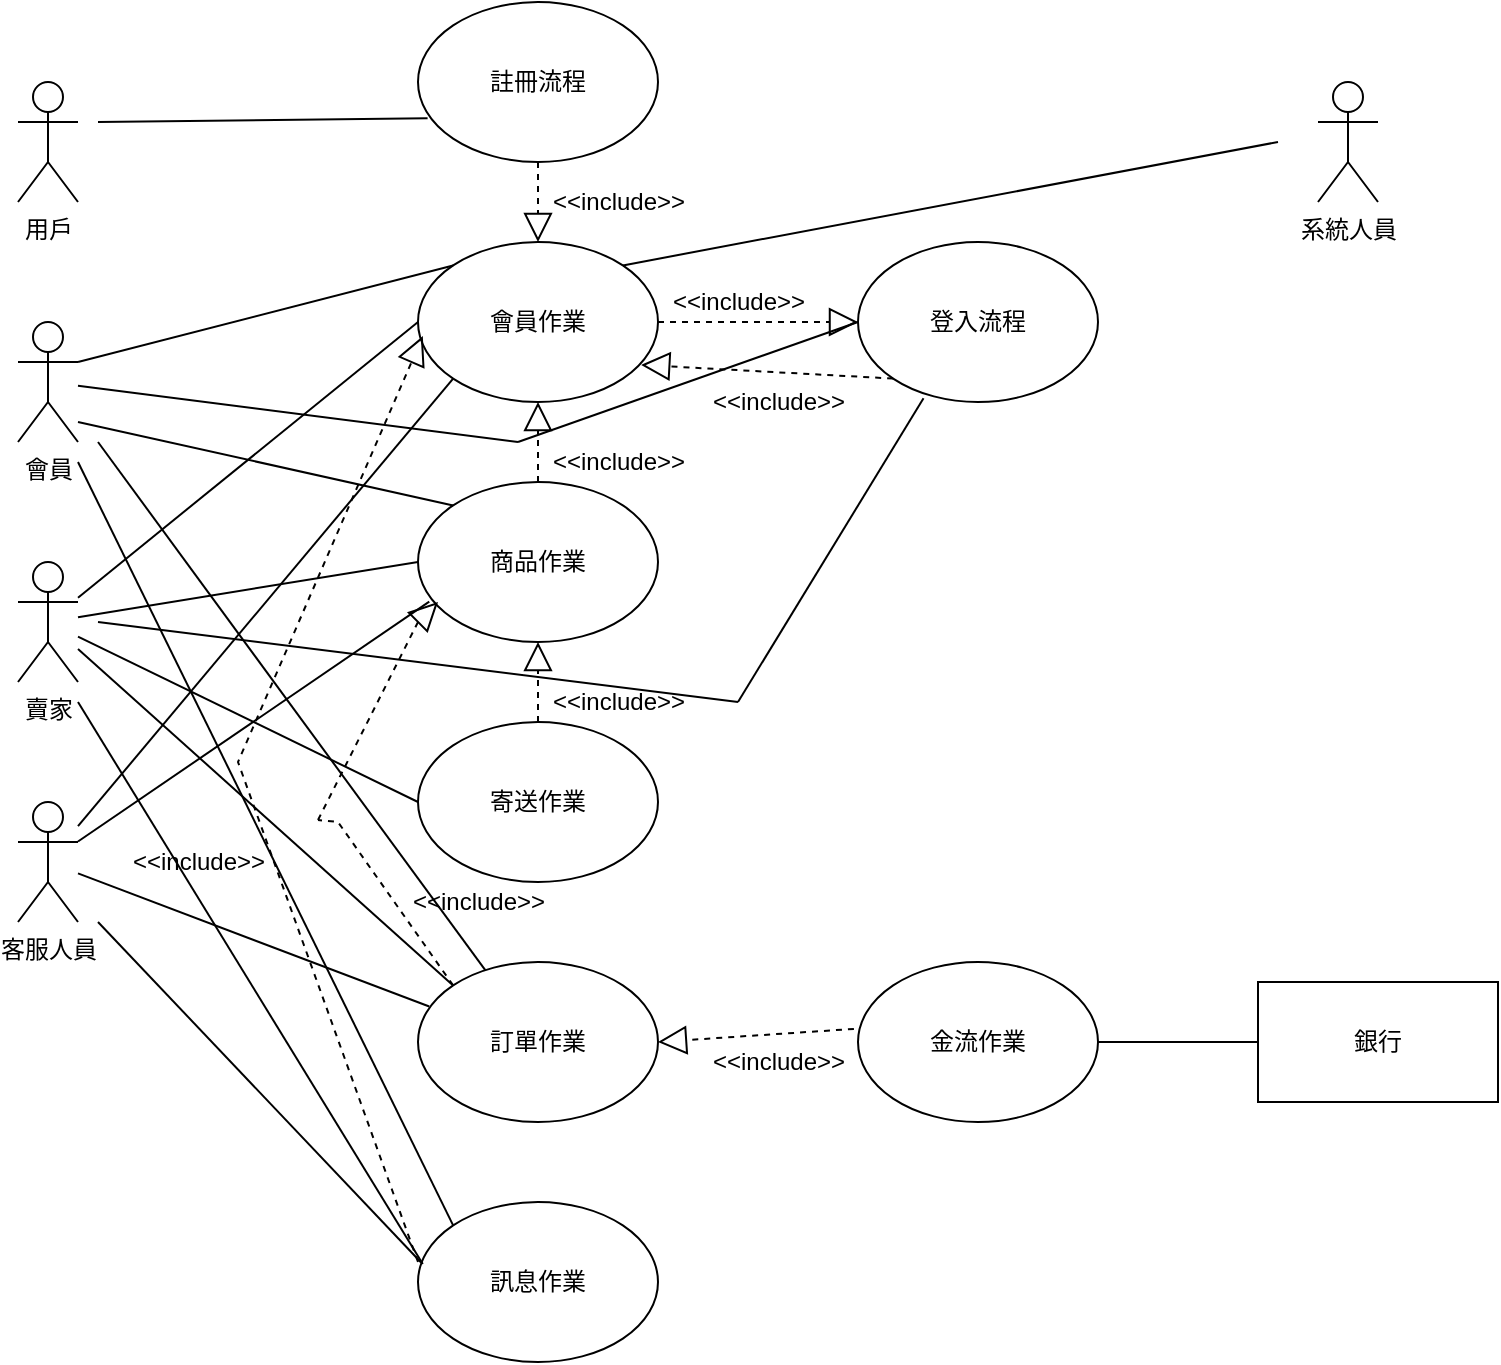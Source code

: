 <mxfile version="20.0.0" type="device"><diagram id="HyzAriFUb32nwJXd-urK" name="Page-1"><mxGraphModel dx="1276" dy="579" grid="1" gridSize="10" guides="1" tooltips="1" connect="1" arrows="1" fold="1" page="1" pageScale="1" pageWidth="827" pageHeight="1169" math="0" shadow="0"><root><mxCell id="0"/><mxCell id="1" parent="0"/><mxCell id="jX6mp6hjclVk1hOR7yzf-1" value="用戶" style="shape=umlActor;verticalLabelPosition=bottom;verticalAlign=top;html=1;outlineConnect=0;" parent="1" vertex="1"><mxGeometry x="70" y="40" width="30" height="60" as="geometry"/></mxCell><mxCell id="jX6mp6hjclVk1hOR7yzf-2" value="會員" style="shape=umlActor;verticalLabelPosition=bottom;verticalAlign=top;html=1;outlineConnect=0;" parent="1" vertex="1"><mxGeometry x="70" y="160" width="30" height="60" as="geometry"/></mxCell><mxCell id="jX6mp6hjclVk1hOR7yzf-6" value="註冊流程" style="ellipse;whiteSpace=wrap;html=1;" parent="1" vertex="1"><mxGeometry x="270" width="120" height="80" as="geometry"/></mxCell><mxCell id="jX6mp6hjclVk1hOR7yzf-7" value="會員作業" style="ellipse;whiteSpace=wrap;html=1;" parent="1" vertex="1"><mxGeometry x="270" y="120" width="120" height="80" as="geometry"/></mxCell><mxCell id="jX6mp6hjclVk1hOR7yzf-8" value="商品作業" style="ellipse;whiteSpace=wrap;html=1;" parent="1" vertex="1"><mxGeometry x="270" y="240" width="120" height="80" as="geometry"/></mxCell><mxCell id="jX6mp6hjclVk1hOR7yzf-9" value="寄送作業" style="ellipse;whiteSpace=wrap;html=1;" parent="1" vertex="1"><mxGeometry x="270" y="360" width="120" height="80" as="geometry"/></mxCell><mxCell id="jX6mp6hjclVk1hOR7yzf-10" value="訂單作業" style="ellipse;whiteSpace=wrap;html=1;" parent="1" vertex="1"><mxGeometry x="270" y="480" width="120" height="80" as="geometry"/></mxCell><mxCell id="jX6mp6hjclVk1hOR7yzf-11" value="訊息作業" style="ellipse;whiteSpace=wrap;html=1;" parent="1" vertex="1"><mxGeometry x="270" y="600" width="120" height="80" as="geometry"/></mxCell><mxCell id="jX6mp6hjclVk1hOR7yzf-12" value="" style="endArrow=none;html=1;rounded=0;exitX=0.04;exitY=0.727;exitDx=0;exitDy=0;exitPerimeter=0;" parent="1" source="jX6mp6hjclVk1hOR7yzf-6" edge="1"><mxGeometry width="50" height="50" relative="1" as="geometry"><mxPoint x="440" y="340" as="sourcePoint"/><mxPoint x="110" y="60" as="targetPoint"/></mxGeometry></mxCell><mxCell id="EmDVGWkI-kgGzwY6dYBs-1" value="金流作業" style="ellipse;whiteSpace=wrap;html=1;" vertex="1" parent="1"><mxGeometry x="490" y="480" width="120" height="80" as="geometry"/></mxCell><mxCell id="EmDVGWkI-kgGzwY6dYBs-2" value="登入流程" style="ellipse;whiteSpace=wrap;html=1;" vertex="1" parent="1"><mxGeometry x="490" y="120" width="120" height="80" as="geometry"/></mxCell><mxCell id="EmDVGWkI-kgGzwY6dYBs-3" value="賣家" style="shape=umlActor;verticalLabelPosition=bottom;verticalAlign=top;html=1;outlineConnect=0;" vertex="1" parent="1"><mxGeometry x="70" y="280" width="30" height="60" as="geometry"/></mxCell><mxCell id="EmDVGWkI-kgGzwY6dYBs-4" value="客服人員" style="shape=umlActor;verticalLabelPosition=bottom;verticalAlign=top;html=1;outlineConnect=0;" vertex="1" parent="1"><mxGeometry x="70" y="400" width="30" height="60" as="geometry"/></mxCell><mxCell id="EmDVGWkI-kgGzwY6dYBs-5" value="" style="endArrow=none;html=1;rounded=0;exitX=1;exitY=0.333;exitDx=0;exitDy=0;exitPerimeter=0;entryX=0;entryY=0;entryDx=0;entryDy=0;" edge="1" parent="1" source="jX6mp6hjclVk1hOR7yzf-2" target="jX6mp6hjclVk1hOR7yzf-7"><mxGeometry width="50" height="50" relative="1" as="geometry"><mxPoint x="390" y="250" as="sourcePoint"/><mxPoint x="440" y="200" as="targetPoint"/></mxGeometry></mxCell><mxCell id="EmDVGWkI-kgGzwY6dYBs-6" value="" style="endArrow=none;html=1;rounded=0;" edge="1" parent="1" source="jX6mp6hjclVk1hOR7yzf-2"><mxGeometry width="50" height="50" relative="1" as="geometry"><mxPoint x="390" y="250" as="sourcePoint"/><mxPoint x="320" y="220" as="targetPoint"/></mxGeometry></mxCell><mxCell id="EmDVGWkI-kgGzwY6dYBs-7" value="" style="endArrow=none;html=1;rounded=0;entryX=0;entryY=0.5;entryDx=0;entryDy=0;" edge="1" parent="1" target="EmDVGWkI-kgGzwY6dYBs-2"><mxGeometry width="50" height="50" relative="1" as="geometry"><mxPoint x="320" y="220" as="sourcePoint"/><mxPoint x="440" y="200" as="targetPoint"/></mxGeometry></mxCell><mxCell id="EmDVGWkI-kgGzwY6dYBs-8" value="" style="endArrow=none;html=1;rounded=0;entryX=0;entryY=0;entryDx=0;entryDy=0;" edge="1" parent="1" target="jX6mp6hjclVk1hOR7yzf-8"><mxGeometry width="50" height="50" relative="1" as="geometry"><mxPoint x="100" y="210" as="sourcePoint"/><mxPoint x="440" y="200" as="targetPoint"/></mxGeometry></mxCell><mxCell id="EmDVGWkI-kgGzwY6dYBs-9" value="" style="endArrow=none;html=1;rounded=0;" edge="1" parent="1" source="jX6mp6hjclVk1hOR7yzf-10"><mxGeometry width="50" height="50" relative="1" as="geometry"><mxPoint x="390" y="250" as="sourcePoint"/><mxPoint x="110" y="220" as="targetPoint"/></mxGeometry></mxCell><mxCell id="EmDVGWkI-kgGzwY6dYBs-10" value="" style="endArrow=none;html=1;rounded=0;exitX=0;exitY=0;exitDx=0;exitDy=0;" edge="1" parent="1" source="jX6mp6hjclVk1hOR7yzf-11"><mxGeometry width="50" height="50" relative="1" as="geometry"><mxPoint x="390" y="420" as="sourcePoint"/><mxPoint x="100" y="230" as="targetPoint"/></mxGeometry></mxCell><mxCell id="EmDVGWkI-kgGzwY6dYBs-11" value="" style="endArrow=none;html=1;rounded=0;entryX=0;entryY=0.5;entryDx=0;entryDy=0;" edge="1" parent="1" source="EmDVGWkI-kgGzwY6dYBs-3" target="jX6mp6hjclVk1hOR7yzf-7"><mxGeometry width="50" height="50" relative="1" as="geometry"><mxPoint x="390" y="420" as="sourcePoint"/><mxPoint x="440" y="370" as="targetPoint"/></mxGeometry></mxCell><mxCell id="EmDVGWkI-kgGzwY6dYBs-12" value="" style="endArrow=none;html=1;rounded=0;entryX=0;entryY=0.5;entryDx=0;entryDy=0;" edge="1" parent="1" source="EmDVGWkI-kgGzwY6dYBs-3" target="jX6mp6hjclVk1hOR7yzf-8"><mxGeometry width="50" height="50" relative="1" as="geometry"><mxPoint x="390" y="360" as="sourcePoint"/><mxPoint x="440" y="310" as="targetPoint"/></mxGeometry></mxCell><mxCell id="EmDVGWkI-kgGzwY6dYBs-13" value="" style="endArrow=none;html=1;rounded=0;exitX=0;exitY=0.5;exitDx=0;exitDy=0;" edge="1" parent="1" source="jX6mp6hjclVk1hOR7yzf-9" target="EmDVGWkI-kgGzwY6dYBs-3"><mxGeometry width="50" height="50" relative="1" as="geometry"><mxPoint x="390" y="360" as="sourcePoint"/><mxPoint x="440" y="310" as="targetPoint"/></mxGeometry></mxCell><mxCell id="EmDVGWkI-kgGzwY6dYBs-14" value="" style="endArrow=none;html=1;rounded=0;exitX=0;exitY=0;exitDx=0;exitDy=0;" edge="1" parent="1" source="jX6mp6hjclVk1hOR7yzf-10" target="EmDVGWkI-kgGzwY6dYBs-3"><mxGeometry width="50" height="50" relative="1" as="geometry"><mxPoint x="390" y="360" as="sourcePoint"/><mxPoint x="440" y="310" as="targetPoint"/></mxGeometry></mxCell><mxCell id="EmDVGWkI-kgGzwY6dYBs-15" value="" style="endArrow=none;html=1;rounded=0;entryX=0.02;entryY=0.388;entryDx=0;entryDy=0;entryPerimeter=0;" edge="1" parent="1" target="jX6mp6hjclVk1hOR7yzf-11"><mxGeometry width="50" height="50" relative="1" as="geometry"><mxPoint x="100" y="350" as="sourcePoint"/><mxPoint x="440" y="310" as="targetPoint"/><Array as="points"/></mxGeometry></mxCell><mxCell id="EmDVGWkI-kgGzwY6dYBs-16" value="" style="endArrow=none;html=1;rounded=0;entryX=0;entryY=1;entryDx=0;entryDy=0;" edge="1" parent="1" source="EmDVGWkI-kgGzwY6dYBs-4" target="jX6mp6hjclVk1hOR7yzf-7"><mxGeometry width="50" height="50" relative="1" as="geometry"><mxPoint x="390" y="440" as="sourcePoint"/><mxPoint x="440" y="390" as="targetPoint"/></mxGeometry></mxCell><mxCell id="EmDVGWkI-kgGzwY6dYBs-17" value="" style="endArrow=none;html=1;rounded=0;entryX=0.047;entryY=0.748;entryDx=0;entryDy=0;entryPerimeter=0;" edge="1" parent="1" source="EmDVGWkI-kgGzwY6dYBs-4" target="jX6mp6hjclVk1hOR7yzf-8"><mxGeometry width="50" height="50" relative="1" as="geometry"><mxPoint x="390" y="440" as="sourcePoint"/><mxPoint x="440" y="390" as="targetPoint"/></mxGeometry></mxCell><mxCell id="EmDVGWkI-kgGzwY6dYBs-18" value="" style="endArrow=none;html=1;rounded=0;entryX=0.047;entryY=0.278;entryDx=0;entryDy=0;entryPerimeter=0;" edge="1" parent="1" source="EmDVGWkI-kgGzwY6dYBs-4" target="jX6mp6hjclVk1hOR7yzf-10"><mxGeometry width="50" height="50" relative="1" as="geometry"><mxPoint x="390" y="440" as="sourcePoint"/><mxPoint x="440" y="390" as="targetPoint"/></mxGeometry></mxCell><mxCell id="EmDVGWkI-kgGzwY6dYBs-19" value="" style="endArrow=none;html=1;rounded=0;exitX=0.013;exitY=0.378;exitDx=0;exitDy=0;exitPerimeter=0;" edge="1" parent="1" source="jX6mp6hjclVk1hOR7yzf-11"><mxGeometry width="50" height="50" relative="1" as="geometry"><mxPoint x="390" y="440" as="sourcePoint"/><mxPoint x="110" y="460" as="targetPoint"/></mxGeometry></mxCell><mxCell id="EmDVGWkI-kgGzwY6dYBs-20" value="" style="endArrow=none;html=1;rounded=0;" edge="1" parent="1"><mxGeometry width="50" height="50" relative="1" as="geometry"><mxPoint x="430" y="350" as="sourcePoint"/><mxPoint x="110" y="310" as="targetPoint"/></mxGeometry></mxCell><mxCell id="EmDVGWkI-kgGzwY6dYBs-21" value="" style="endArrow=none;html=1;rounded=0;entryX=0.273;entryY=0.977;entryDx=0;entryDy=0;entryPerimeter=0;" edge="1" parent="1" target="EmDVGWkI-kgGzwY6dYBs-2"><mxGeometry width="50" height="50" relative="1" as="geometry"><mxPoint x="430" y="350" as="sourcePoint"/><mxPoint x="480" y="320" as="targetPoint"/></mxGeometry></mxCell><mxCell id="EmDVGWkI-kgGzwY6dYBs-22" value="系統人員" style="shape=umlActor;verticalLabelPosition=bottom;verticalAlign=top;html=1;outlineConnect=0;" vertex="1" parent="1"><mxGeometry x="720" y="40" width="30" height="60" as="geometry"/></mxCell><mxCell id="EmDVGWkI-kgGzwY6dYBs-24" value="" style="endArrow=none;html=1;rounded=0;exitX=1;exitY=0;exitDx=0;exitDy=0;" edge="1" parent="1" source="jX6mp6hjclVk1hOR7yzf-7"><mxGeometry width="50" height="50" relative="1" as="geometry"><mxPoint x="390" y="340" as="sourcePoint"/><mxPoint x="700" y="70" as="targetPoint"/></mxGeometry></mxCell><mxCell id="EmDVGWkI-kgGzwY6dYBs-26" value="" style="endArrow=block;dashed=1;endFill=0;endSize=12;html=1;rounded=0;entryX=0.02;entryY=0.588;entryDx=0;entryDy=0;entryPerimeter=0;" edge="1" parent="1" target="jX6mp6hjclVk1hOR7yzf-7"><mxGeometry width="160" relative="1" as="geometry"><mxPoint x="270" y="630" as="sourcePoint"/><mxPoint x="490" y="320" as="targetPoint"/><Array as="points"><mxPoint x="180" y="380"/></Array></mxGeometry></mxCell><mxCell id="EmDVGWkI-kgGzwY6dYBs-27" value="" style="endArrow=block;dashed=1;endFill=0;endSize=12;html=1;rounded=0;exitX=0;exitY=0;exitDx=0;exitDy=0;startArrow=none;" edge="1" parent="1"><mxGeometry width="160" relative="1" as="geometry"><mxPoint x="220" y="409" as="sourcePoint"/><mxPoint x="280" y="300" as="targetPoint"/><Array as="points"><mxPoint x="270" y="310"/></Array></mxGeometry></mxCell><mxCell id="EmDVGWkI-kgGzwY6dYBs-28" value="" style="endArrow=block;dashed=1;endFill=0;endSize=12;html=1;rounded=0;exitX=0.5;exitY=0;exitDx=0;exitDy=0;entryX=0.5;entryY=1;entryDx=0;entryDy=0;" edge="1" parent="1" source="jX6mp6hjclVk1hOR7yzf-9" target="jX6mp6hjclVk1hOR7yzf-8"><mxGeometry width="160" relative="1" as="geometry"><mxPoint x="330" y="320" as="sourcePoint"/><mxPoint x="490" y="320" as="targetPoint"/></mxGeometry></mxCell><mxCell id="EmDVGWkI-kgGzwY6dYBs-30" value="" style="endArrow=block;dashed=1;endFill=0;endSize=12;html=1;rounded=0;entryX=1;entryY=0.5;entryDx=0;entryDy=0;exitX=-0.017;exitY=0.418;exitDx=0;exitDy=0;exitPerimeter=0;" edge="1" parent="1" source="EmDVGWkI-kgGzwY6dYBs-1" target="jX6mp6hjclVk1hOR7yzf-10"><mxGeometry width="160" relative="1" as="geometry"><mxPoint x="330" y="320" as="sourcePoint"/><mxPoint x="490" y="320" as="targetPoint"/></mxGeometry></mxCell><mxCell id="EmDVGWkI-kgGzwY6dYBs-31" value="" style="endArrow=block;dashed=1;endFill=0;endSize=12;html=1;rounded=0;exitX=1;exitY=0.5;exitDx=0;exitDy=0;entryX=0;entryY=0.5;entryDx=0;entryDy=0;" edge="1" parent="1" source="jX6mp6hjclVk1hOR7yzf-7" target="EmDVGWkI-kgGzwY6dYBs-2"><mxGeometry width="160" relative="1" as="geometry"><mxPoint x="330" y="320" as="sourcePoint"/><mxPoint x="490" y="320" as="targetPoint"/></mxGeometry></mxCell><mxCell id="EmDVGWkI-kgGzwY6dYBs-32" value="" style="endArrow=block;dashed=1;endFill=0;endSize=12;html=1;rounded=0;entryX=0.93;entryY=0.768;entryDx=0;entryDy=0;entryPerimeter=0;exitX=0;exitY=1;exitDx=0;exitDy=0;" edge="1" parent="1" source="EmDVGWkI-kgGzwY6dYBs-2" target="jX6mp6hjclVk1hOR7yzf-7"><mxGeometry width="160" relative="1" as="geometry"><mxPoint x="330" y="320" as="sourcePoint"/><mxPoint x="490" y="320" as="targetPoint"/></mxGeometry></mxCell><mxCell id="EmDVGWkI-kgGzwY6dYBs-33" value="" style="endArrow=block;dashed=1;endFill=0;endSize=12;html=1;rounded=0;exitX=0.5;exitY=1;exitDx=0;exitDy=0;" edge="1" parent="1" source="jX6mp6hjclVk1hOR7yzf-6" target="jX6mp6hjclVk1hOR7yzf-7"><mxGeometry width="160" relative="1" as="geometry"><mxPoint x="330" y="320" as="sourcePoint"/><mxPoint x="490" y="320" as="targetPoint"/></mxGeometry></mxCell><mxCell id="EmDVGWkI-kgGzwY6dYBs-34" value="" style="endArrow=block;dashed=1;endFill=0;endSize=12;html=1;rounded=0;entryX=0.5;entryY=1;entryDx=0;entryDy=0;" edge="1" parent="1" target="jX6mp6hjclVk1hOR7yzf-7"><mxGeometry width="160" relative="1" as="geometry"><mxPoint x="330" y="240" as="sourcePoint"/><mxPoint x="490" y="320" as="targetPoint"/></mxGeometry></mxCell><mxCell id="EmDVGWkI-kgGzwY6dYBs-35" value="&amp;lt;&amp;lt;include&amp;gt;&amp;gt;" style="text;html=1;align=center;verticalAlign=middle;resizable=0;points=[];autosize=1;strokeColor=none;fillColor=none;" vertex="1" parent="1"><mxGeometry x="390" y="140" width="80" height="20" as="geometry"/></mxCell><mxCell id="EmDVGWkI-kgGzwY6dYBs-36" value="&amp;lt;&amp;lt;include&amp;gt;&amp;gt;" style="text;html=1;align=center;verticalAlign=middle;resizable=0;points=[];autosize=1;strokeColor=none;fillColor=none;" vertex="1" parent="1"><mxGeometry x="410" y="190" width="80" height="20" as="geometry"/></mxCell><mxCell id="EmDVGWkI-kgGzwY6dYBs-37" value="&amp;lt;&amp;lt;include&amp;gt;&amp;gt;" style="text;html=1;align=center;verticalAlign=middle;resizable=0;points=[];autosize=1;strokeColor=none;fillColor=none;" vertex="1" parent="1"><mxGeometry x="330" y="220" width="80" height="20" as="geometry"/></mxCell><mxCell id="EmDVGWkI-kgGzwY6dYBs-38" value="&amp;lt;&amp;lt;include&amp;gt;&amp;gt;" style="text;html=1;align=center;verticalAlign=middle;resizable=0;points=[];autosize=1;strokeColor=none;fillColor=none;" vertex="1" parent="1"><mxGeometry x="410" y="520" width="80" height="20" as="geometry"/></mxCell><mxCell id="EmDVGWkI-kgGzwY6dYBs-40" value="" style="endArrow=none;dashed=1;endFill=0;endSize=12;html=1;rounded=0;exitX=0;exitY=0;exitDx=0;exitDy=0;" edge="1" parent="1" source="jX6mp6hjclVk1hOR7yzf-10"><mxGeometry width="160" relative="1" as="geometry"><mxPoint x="287.574" y="491.716" as="sourcePoint"/><mxPoint x="220" y="409" as="targetPoint"/><Array as="points"><mxPoint x="230" y="410"/></Array></mxGeometry></mxCell><mxCell id="EmDVGWkI-kgGzwY6dYBs-41" value="&amp;lt;&amp;lt;include&amp;gt;&amp;gt;" style="text;html=1;align=center;verticalAlign=middle;resizable=0;points=[];autosize=1;strokeColor=none;fillColor=none;" vertex="1" parent="1"><mxGeometry x="260" y="440" width="80" height="20" as="geometry"/></mxCell><mxCell id="EmDVGWkI-kgGzwY6dYBs-42" value="&amp;lt;&amp;lt;include&amp;gt;&amp;gt;" style="text;html=1;align=center;verticalAlign=middle;resizable=0;points=[];autosize=1;strokeColor=none;fillColor=none;" vertex="1" parent="1"><mxGeometry x="120" y="420" width="80" height="20" as="geometry"/></mxCell><mxCell id="EmDVGWkI-kgGzwY6dYBs-43" value="&amp;lt;&amp;lt;include&amp;gt;&amp;gt;" style="text;html=1;align=center;verticalAlign=middle;resizable=0;points=[];autosize=1;strokeColor=none;fillColor=none;" vertex="1" parent="1"><mxGeometry x="330" y="90" width="80" height="20" as="geometry"/></mxCell><mxCell id="EmDVGWkI-kgGzwY6dYBs-44" value="&amp;lt;&amp;lt;include&amp;gt;&amp;gt;" style="text;html=1;align=center;verticalAlign=middle;resizable=0;points=[];autosize=1;strokeColor=none;fillColor=none;" vertex="1" parent="1"><mxGeometry x="330" y="340" width="80" height="20" as="geometry"/></mxCell><mxCell id="EmDVGWkI-kgGzwY6dYBs-45" value="銀行" style="rounded=0;whiteSpace=wrap;html=1;" vertex="1" parent="1"><mxGeometry x="690" y="490" width="120" height="60" as="geometry"/></mxCell><mxCell id="EmDVGWkI-kgGzwY6dYBs-46" value="" style="endArrow=none;html=1;rounded=0;entryX=0;entryY=0.5;entryDx=0;entryDy=0;exitX=1;exitY=0.5;exitDx=0;exitDy=0;" edge="1" parent="1" source="EmDVGWkI-kgGzwY6dYBs-1" target="EmDVGWkI-kgGzwY6dYBs-45"><mxGeometry width="50" height="50" relative="1" as="geometry"><mxPoint x="390" y="330" as="sourcePoint"/><mxPoint x="440" y="280" as="targetPoint"/></mxGeometry></mxCell></root></mxGraphModel></diagram></mxfile>
